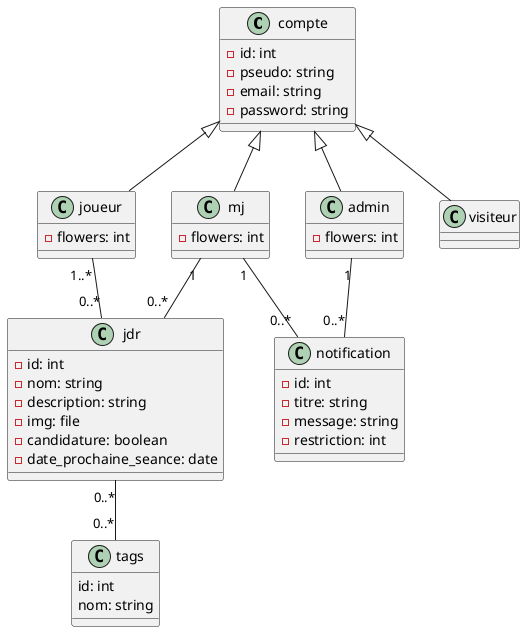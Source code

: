@startuml

class compte{
    -id: int
    -pseudo: string
    -email: string
    -password: string
}

class jdr{
    -id: int
    -nom: string
    -description: string
    -img: file
    -candidature: boolean
    -date_prochaine_seance: date
}

class notification{
    -id: int
    -titre: string
    -message: string
    -restriction: int
}

class joueur{
    -flowers: int
}

class mj{
    -flowers: int

}

class admin{
    -flowers: int
}

class tags{
    id: int
    nom: string
}

compte <|-- visiteur
compte <|-- admin
compte <|-- joueur
compte <|-- mj

joueur "1..*" --  "0..*" jdr
mj "1" --  "0..*" jdr

mj "1" -- "0..*" notification
admin "1" -- "0..*" notification

jdr "0..*" -- "0..*" tags

@enduml